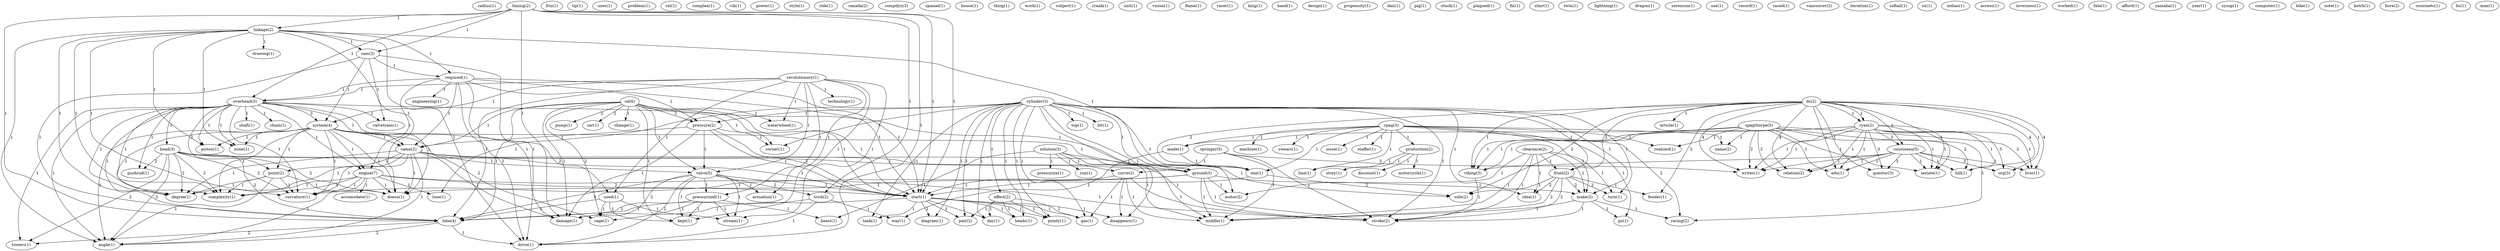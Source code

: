 digraph G {
  radius [ label="radius(1)" ];
  timing [ label="timing(2)" ];
  linkage [ label="linkage(2)" ];
  cam [ label="cam(3)" ];
  overhead [ label="overhead(3)" ];
  start [ label="start(1)" ];
  damage [ label="damage(1)" ];
  trick [ label="trick(2)" ];
  lobe [ label="lobe(4)" ];
  start [ label="start(1)" ];
  drive [ label="drive(1)" ];
  friz [ label="friz(1)" ];
  tip [ label="tip(1)" ];
  uses [ label="uses(1)" ];
  problem [ label="problem(1)" ];
  rat [ label="rat(1)" ];
  drawing [ label="drawing(1)" ];
  required [ label="required(1)" ];
  none [ label="none(1)" ];
  piston [ label="piston(1)" ];
  ground [ label="ground(3)" ];
  curvature [ label="curvature(1)" ];
  complexity [ label="complexity(1)" ];
  degree [ label="degree(1)" ];
  doesn [ label="doesn(1)" ];
  angle [ label="angle(1)" ];
  complex [ label="complex(1)" ];
  vik [ label="vik(1)" ];
  power [ label="power(1)" ];
  style [ label="style(1)" ];
  oil [ label="oil(6)" ];
  pump [ label="pump(1)" ];
  car [ label="car(1)" ];
  pressure [ label="pressure(2)" ];
  waterwheel [ label="waterwheel(1)" ];
  came [ label="came(2)" ];
  valve [ label="valve(5)" ];
  corner [ label="corner(1)" ];
  change [ label="change(1)" ];
  cage [ label="cage(1)" ];
  kept [ label="kept(1)" ];
  clearance [ label="clearance(2)" ];
  front [ label="front(2)" ];
  turn [ label="turn(1)" ];
  idea [ label="idea(1)" ];
  make [ label="make(2)" ];
  motor [ label="motor(2)" ];
  middle [ label="middle(1)" ];
  stroke [ label="stroke(2)" ];
  spag [ label="spag(3)" ];
  staffer [ label="staffer(1)" ];
  production [ label="production(2)" ];
  machine [ label="machine(1)" ];
  made [ label="made(1)" ];
  realized [ label="realized(1)" ];
  swears [ label="swears(1)" ];
  issue [ label="issue(1)" ];
  name [ label="name(2)" ];
  line [ label="line(1)" ];
  racing [ label="racing(2)" ];
  one [ label="one(1)" ];
  go [ label="go(1)" ];
  ride [ label="ride(1)" ];
  canada [ label="canada(2)" ];
  compdyn [ label="compdyn(3)" ];
  spaniel [ label="spaniel(1)" ];
  house [ label="house(1)" ];
  system [ label="system(4)" ];
  valvetrain [ label="valvetrain(1)" ];
  thing [ label="thing(1)" ];
  ds [ label="ds(2)" ];
  ryan [ label="ryan(1)" ];
  article [ label="article(1)" ];
  cousineau [ label="cousineau(5)" ];
  hill [ label="hill(1)" ];
  questor [ label="questor(3)" ];
  fender [ label="fender(1)" ];
  edu [ label="edu(1)" ];
  liver [ label="liver(1)" ];
  org [ label="org(3)" ];
  relation [ label="relation(2)" ];
  ryan [ label="ryan(2)" ];
  writes [ label="writes(1)" ];
  iastate [ label="iastate(1)" ];
  viking [ label="viking(3)" ];
  side [ label="side(2)" ];
  cylinder [ label="cylinder(3)" ];
  top [ label="top(1)" ];
  bit [ label="bit(1)" ];
  lose [ label="lose(1)" ];
  tank [ label="tank(1)" ];
  effect [ label="effect(2)" ];
  diagram [ label="diagram(1)" ];
  day [ label="day(1)" ];
  pair [ label="pair(2)" ];
  pointy [ label="pointy(1)" ];
  heads [ label="heads(1)" ];
  disappears [ label="disappears(1)" ];
  gas [ label="gas(1)" ];
  work [ label="work(1)" ];
  motorcycle [ label="motorcycle(1)" ];
  story [ label="story(1)" ];
  discount [ label="discount(1)" ];
  revolutionary [ label="revolutionary(1)" ];
  used [ label="used(1)" ];
  technology [ label="technology(1)" ];
  actuation [ label="actuation(1)" ];
  pressurized [ label="pressurized(1)" ];
  stream [ label="stream(1)" ];
  subject [ label="subject(1)" ];
  engineering [ label="engineering(1)" ];
  engine [ label="engine(7)" ];
  spagthorpe [ label="spagthorpe(5)" ];
  crank [ label="crank(1)" ];
  way [ label="way(1)" ];
  shaft [ label="shaft(1)" ];
  chain [ label="chain(1)" ];
  point [ label="point(2)" ];
  head [ label="head(3)" ];
  pushrod [ label="pushrod(1)" ];
  towers [ label="towers(1)" ];
  unit [ label="unit(1)" ];
  vision [ label="vision(1)" ];
  flame [ label="flame(1)" ];
  racer [ label="racer(1)" ];
  king [ label="king(1)" ];
  hand [ label="hand(1)" ];
  design [ label="design(1)" ];
  propensity [ label="propensity(1)" ];
  dan [ label="dan(1)" ];
  pig [ label="pig(1)" ];
  stuck [ label="stuck(1)" ];
  accomodate [ label="accomodate(1)" ];
  plagued [ label="plagued(1)" ];
  fix [ label="fix(1)" ];
  slmr [ label="slmr(1)" ];
  twin [ label="twin(1)" ];
  beast [ label="beast(1)" ];
  lightning [ label="lightning(1)" ];
  dragon [ label="dragon(1)" ];
  sorenson [ label="sorenson(1)" ];
  use [ label="use(1)" ];
  record [ label="record(1)" ];
  raced [ label="raced(1)" ];
  vancouver [ label="vancouver(2)" ];
  solution [ label="solution(3)" ];
  pressurize [ label="pressurize(1)" ];
  curve [ label="curve(2)" ];
  run [ label="run(1)" ];
  iteration [ label="iteration(1)" ];
  softail [ label="softail(1)" ];
  springer [ label="springer(5)" ];
  xx [ label="xx(1)" ];
  indian [ label="indian(1)" ];
  access [ label="access(1)" ];
  inverness [ label="inverness(1)" ];
  worked [ label="worked(1)" ];
  fate [ label="fate(1)" ];
  afford [ label="afford(1)" ];
  yamaha [ label="yamaha(1)" ];
  year [ label="year(1)" ];
  sysop [ label="sysop(1)" ];
  computer [ label="computer(1)" ];
  bike [ label="bike(1)" ];
  note [ label="note(1)" ];
  kotrb [ label="kotrb(1)" ];
  bore [ label="bore(2)" ];
  cousinetc [ label="cousinetc(1)" ];
  bc [ label="bc(1)" ];
  max [ label="max(1)" ];
  timing -> linkage [ label="1" ];
  timing -> cam [ label="1" ];
  timing -> overhead [ label="1" ];
  timing -> start [ label="1" ];
  timing -> damage [ label="1" ];
  timing -> trick [ label="1" ];
  timing -> lobe [ label="1" ];
  timing -> start [ label="1" ];
  timing -> drive [ label="1" ];
  linkage -> cam [ label="1" ];
  linkage -> drawing [ label="1" ];
  linkage -> required [ label="1" ];
  linkage -> none [ label="1" ];
  linkage -> piston [ label="1" ];
  linkage -> ground [ label="1" ];
  linkage -> curvature [ label="1" ];
  linkage -> complexity [ label="1" ];
  linkage -> degree [ label="1" ];
  linkage -> doesn [ label="1" ];
  linkage -> angle [ label="1" ];
  linkage -> drive [ label="1" ];
  oil -> pump [ label="2" ];
  oil -> car [ label="2" ];
  oil -> pressure [ label="2" ];
  oil -> waterwheel [ label="1" ];
  oil -> start [ label="1" ];
  oil -> came [ label="1" ];
  oil -> valve [ label="1" ];
  oil -> damage [ label="1" ];
  oil -> corner [ label="1" ];
  oil -> change [ label="1" ];
  oil -> cage [ label="2" ];
  oil -> lobe [ label="1" ];
  oil -> kept [ label="1" ];
  oil -> start [ label="1" ];
  clearance -> front [ label="1" ];
  clearance -> turn [ label="1" ];
  clearance -> idea [ label="1" ];
  clearance -> make [ label="1" ];
  clearance -> motor [ label="1" ];
  clearance -> middle [ label="1" ];
  clearance -> stroke [ label="1" ];
  spag -> staffer [ label="1" ];
  spag -> production [ label="1" ];
  spag -> machine [ label="1" ];
  spag -> made [ label="1" ];
  spag -> realized [ label="1" ];
  spag -> swears [ label="1" ];
  spag -> make [ label="1" ];
  spag -> issue [ label="1" ];
  spag -> name [ label="1" ];
  spag -> line [ label="1" ];
  spag -> racing [ label="2" ];
  spag -> one [ label="1" ];
  spag -> go [ label="1" ];
  cam -> required [ label="1" ];
  cam -> system [ label="1" ];
  cam -> valvetrain [ label="1" ];
  cam -> lobe [ label="1" ];
  cam -> drive [ label="1" ];
  ds -> ryan [ label="1" ];
  ds -> front [ label="2" ];
  ds -> article [ label="1" ];
  ds -> cousineau [ label="1" ];
  ds -> hill [ label="4" ];
  ds -> questor [ label="1" ];
  ds -> fender [ label="2" ];
  ds -> edu [ label="1" ];
  ds -> liver [ label="4" ];
  ds -> org [ label="1" ];
  ds -> relation [ label="4" ];
  ds -> one [ label="2" ];
  ds -> ryan [ label="1" ];
  ds -> writes [ label="4" ];
  ds -> iastate [ label="1" ];
  ds -> viking [ label="1" ];
  ds -> side [ label="2" ];
  ryan -> cousineau [ label="3" ];
  ryan -> hill [ label="1" ];
  ryan -> questor [ label="3" ];
  ryan -> edu [ label="1" ];
  ryan -> liver [ label="1" ];
  ryan -> org [ label="3" ];
  ryan -> relation [ label="1" ];
  ryan -> writes [ label="1" ];
  ryan -> iastate [ label="1" ];
  ryan -> viking [ label="1" ];
  cylinder -> front [ label="1" ];
  cylinder -> pressure [ label="1" ];
  cylinder -> top [ label="1" ];
  cylinder -> turn [ label="1" ];
  cylinder -> idea [ label="1" ];
  cylinder -> corner [ label="1" ];
  cylinder -> ground [ label="1" ];
  cylinder -> bit [ label="1" ];
  cylinder -> lose [ label="1" ];
  cylinder -> tank [ label="1" ];
  cylinder -> make [ label="1" ];
  cylinder -> motor [ label="1" ];
  cylinder -> effect [ label="1" ];
  cylinder -> diagram [ label="1" ];
  cylinder -> day [ label="1" ];
  cylinder -> pair [ label="1" ];
  cylinder -> pointy [ label="1" ];
  cylinder -> heads [ label="1" ];
  cylinder -> middle [ label="1" ];
  cylinder -> disappears [ label="1" ];
  cylinder -> gas [ label="1" ];
  cylinder -> stroke [ label="1" ];
  production -> motorcycle [ label="1" ];
  production -> story [ label="1" ];
  production -> line [ label="1" ];
  production -> discount [ label="1" ];
  revolutionary -> overhead [ label="1" ];
  revolutionary -> system [ label="1" ];
  revolutionary -> waterwheel [ label="1" ];
  revolutionary -> used [ label="1" ];
  revolutionary -> valve [ label="1" ];
  revolutionary -> technology [ label="1" ];
  revolutionary -> actuation [ label="1" ];
  revolutionary -> pressurized [ label="1" ];
  revolutionary -> lobe [ label="1" ];
  revolutionary -> kept [ label="1" ];
  revolutionary -> stream [ label="1" ];
  front -> turn [ label="2" ];
  front -> fender [ label="1" ];
  front -> idea [ label="2" ];
  front -> make [ label="2" ];
  front -> middle [ label="2" ];
  front -> side [ label="1" ];
  front -> stroke [ label="2" ];
  required -> pressure [ label="1" ];
  required -> overhead [ label="1" ];
  required -> start [ label="1" ];
  required -> came [ label="1" ];
  required -> damage [ label="1" ];
  required -> engineering [ label="1" ];
  required -> engine [ label="1" ];
  required -> start [ label="1" ];
  required -> drive [ label="1" ];
  pressure -> start [ label="1" ];
  pressure -> came [ label="1" ];
  pressure -> valve [ label="1" ];
  pressure -> damage [ label="1" ];
  pressure -> corner [ label="1" ];
  pressure -> start [ label="1" ];
  spagthorpe -> made [ label="1" ];
  spagthorpe -> realized [ label="1" ];
  spagthorpe -> hill [ label="2" ];
  spagthorpe -> edu [ label="1" ];
  spagthorpe -> liver [ label="2" ];
  spagthorpe -> relation [ label="2" ];
  spagthorpe -> name [ label="1" ];
  spagthorpe -> racing [ label="1" ];
  spagthorpe -> writes [ label="2" ];
  spagthorpe -> iastate [ label="1" ];
  spagthorpe -> viking [ label="1" ];
  cousineau -> hill [ label="1" ];
  cousineau -> questor [ label="3" ];
  cousineau -> edu [ label="1" ];
  cousineau -> liver [ label="1" ];
  cousineau -> org [ label="3" ];
  cousineau -> relation [ label="1" ];
  cousineau -> writes [ label="1" ];
  cousineau -> iastate [ label="1" ];
  cousineau -> viking [ label="1" ];
  made -> one [ label="1" ];
  made -> way [ label="1" ];
  overhead -> system [ label="2" ];
  overhead -> shaft [ label="1" ];
  overhead -> none [ label="1" ];
  overhead -> piston [ label="1" ];
  overhead -> came [ label="1" ];
  overhead -> chain [ label="1" ];
  overhead -> valvetrain [ label="1" ];
  overhead -> ground [ label="1" ];
  overhead -> point [ label="2" ];
  overhead -> engine [ label="1" ];
  overhead -> head [ label="1" ];
  overhead -> curvature [ label="1" ];
  overhead -> pushrod [ label="1" ];
  overhead -> complexity [ label="1" ];
  overhead -> degree [ label="1" ];
  overhead -> doesn [ label="1" ];
  overhead -> lobe [ label="1" ];
  overhead -> towers [ label="1" ];
  overhead -> angle [ label="1" ];
  system -> none [ label="1" ];
  system -> piston [ label="1" ];
  system -> came [ label="1" ];
  system -> used [ label="2" ];
  system -> ground [ label="1" ];
  system -> point [ label="1" ];
  system -> engine [ label="1" ];
  system -> curvature [ label="1" ];
  system -> complexity [ label="1" ];
  system -> cage [ label="2" ];
  system -> degree [ label="1" ];
  system -> doesn [ label="1" ];
  system -> angle [ label="1" ];
  start -> damage [ label="1" ];
  start -> tank [ label="1" ];
  start -> diagram [ label="1" ];
  start -> day [ label="1" ];
  start -> pair [ label="1" ];
  start -> pointy [ label="1" ];
  start -> heads [ label="1" ];
  start -> disappears [ label="1" ];
  start -> gas [ label="1" ];
  came -> valve [ label="1" ];
  came -> damage [ label="1" ];
  came -> ground [ label="1" ];
  came -> point [ label="1" ];
  came -> curvature [ label="1" ];
  came -> complexity [ label="1" ];
  came -> degree [ label="1" ];
  came -> doesn [ label="1" ];
  came -> angle [ label="1" ];
  came -> start [ label="1" ];
  used -> cage [ label="1" ];
  used -> lobe [ label="1" ];
  used -> kept [ label="1" ];
  used -> stream [ label="1" ];
  valve -> damage [ label="2" ];
  valve -> actuation [ label="1" ];
  valve -> pressurized [ label="1" ];
  valve -> trick [ label="2" ];
  valve -> lobe [ label="3" ];
  valve -> kept [ label="1" ];
  valve -> start [ label="2" ];
  valve -> drive [ label="2" ];
  valve -> stream [ label="1" ];
  ground -> curvature [ label="1" ];
  ground -> make [ label="1" ];
  ground -> motor [ label="1" ];
  ground -> doesn [ label="1" ];
  ground -> middle [ label="1" ];
  ground -> stroke [ label="1" ];
  point -> curvature [ label="1" ];
  point -> complexity [ label="1" ];
  point -> degree [ label="1" ];
  point -> doesn [ label="1" ];
  point -> angle [ label="1" ];
  engine -> lose [ label="1" ];
  engine -> curvature [ label="1" ];
  engine -> complexity [ label="1" ];
  engine -> degree [ label="1" ];
  engine -> doesn [ label="1" ];
  engine -> angle [ label="1" ];
  engine -> accomodate [ label="1" ];
  engine -> start [ label="2" ];
  engine -> stroke [ label="1" ];
  head -> curvature [ label="2" ];
  head -> pushrod [ label="2" ];
  head -> complexity [ label="2" ];
  head -> degree [ label="2" ];
  head -> doesn [ label="2" ];
  head -> lobe [ label="2" ];
  head -> towers [ label="2" ];
  head -> angle [ label="2" ];
  head -> one [ label="1" ];
  head -> side [ label="1" ];
  pressurized -> cage [ label="1" ];
  pressurized -> lobe [ label="1" ];
  pressurized -> kept [ label="1" ];
  pressurized -> beast [ label="1" ];
  pressurized -> stream [ label="1" ];
  make -> racing [ label="1" ];
  make -> middle [ label="1" ];
  make -> go [ label="1" ];
  make -> stroke [ label="1" ];
  trick -> lobe [ label="1" ];
  trick -> way [ label="1" ];
  trick -> drive [ label="1" ];
  effect -> day [ label="1" ];
  effect -> pair [ label="1" ];
  effect -> pointy [ label="1" ];
  effect -> heads [ label="1" ];
  effect -> gas [ label="1" ];
  solution -> pressurize [ label="1" ];
  solution -> curve [ label="1" ];
  solution -> middle [ label="1" ];
  solution -> beast [ label="1" ];
  solution -> run [ label="1" ];
  solution -> stroke [ label="1" ];
  springer -> curve [ label="1" ];
  springer -> middle [ label="1" ];
  springer -> writes [ label="3" ];
  springer -> stroke [ label="1" ];
  lobe -> towers [ label="2" ];
  lobe -> angle [ label="2" ];
  lobe -> drive [ label="1" ];
  curve -> middle [ label="1" ];
  curve -> disappears [ label="1" ];
  curve -> gas [ label="1" ];
  curve -> start [ label="1" ];
  curve -> stroke [ label="1" ];
  one -> start [ label="1" ];
  one -> side [ label="2" ];
  ryan -> writes [ label="1" ];
  ryan -> iastate [ label="1" ];
  ryan -> viking [ label="1" ];
  viking -> stroke [ label="1" ];
}
